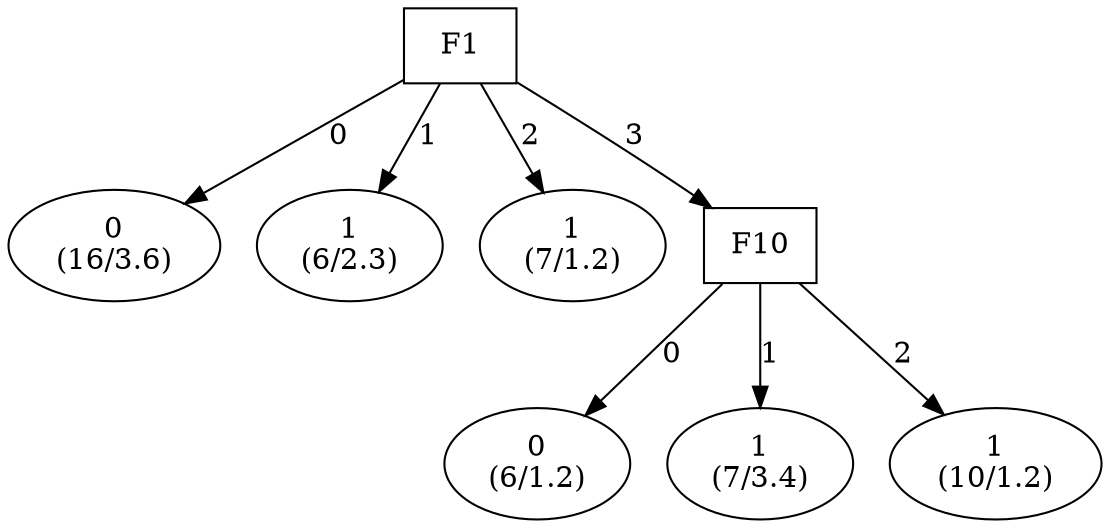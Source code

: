 digraph YaDT {
n0 [ shape=box, label="F1\n"]
n0 -> n1 [label="0"]
n1 [ shape=ellipse, label="0\n(16/3.6)"]
n0 -> n2 [label="1"]
n2 [ shape=ellipse, label="1\n(6/2.3)"]
n0 -> n3 [label="2"]
n3 [ shape=ellipse, label="1\n(7/1.2)"]
n0 -> n4 [label="3"]
n4 [ shape=box, label="F10\n"]
n4 -> n5 [label="0"]
n5 [ shape=ellipse, label="0\n(6/1.2)"]
n4 -> n6 [label="1"]
n6 [ shape=ellipse, label="1\n(7/3.4)"]
n4 -> n7 [label="2"]
n7 [ shape=ellipse, label="1\n(10/1.2)"]
}
